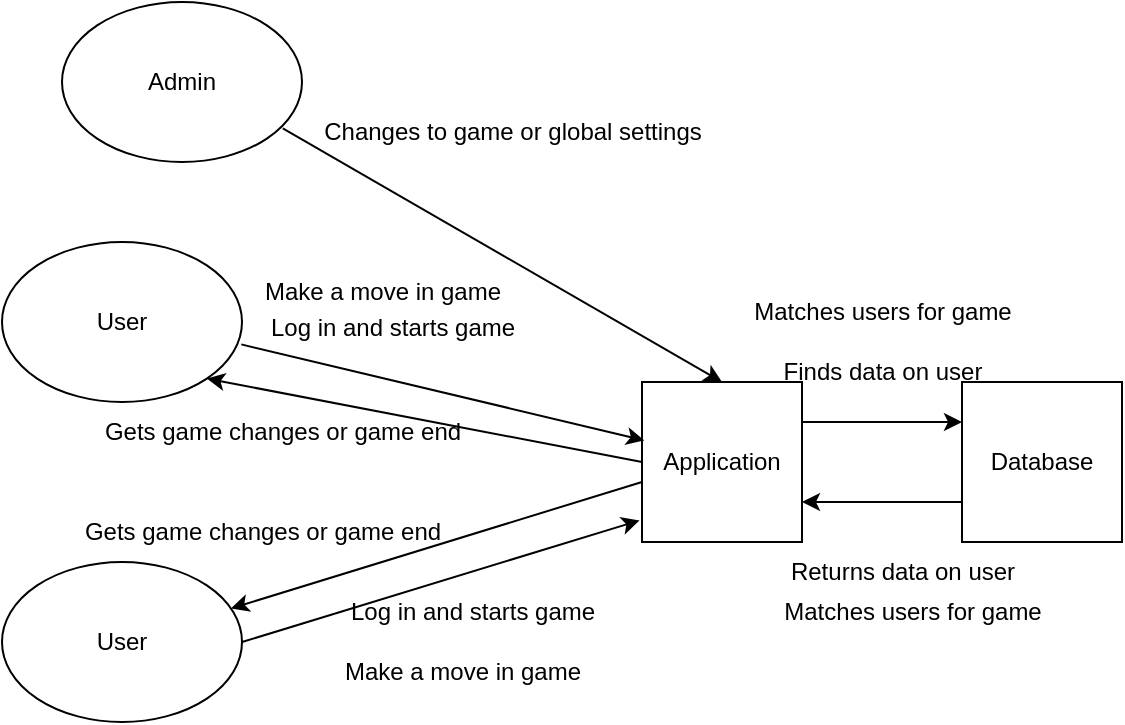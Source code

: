 <mxfile version="24.7.16">
  <diagram name="Page-1" id="G56t6vPBGJ6bHQMgY4aB">
    <mxGraphModel dx="1050" dy="618" grid="1" gridSize="10" guides="1" tooltips="1" connect="1" arrows="1" fold="1" page="1" pageScale="1" pageWidth="850" pageHeight="1100" math="0" shadow="0">
      <root>
        <mxCell id="0" />
        <mxCell id="1" parent="0" />
        <mxCell id="XDIb_LJNzdVxrL4WUdWw-1" value="User" style="ellipse;whiteSpace=wrap;html=1;" vertex="1" parent="1">
          <mxGeometry x="80" y="130" width="120" height="80" as="geometry" />
        </mxCell>
        <mxCell id="XDIb_LJNzdVxrL4WUdWw-3" value="User" style="ellipse;whiteSpace=wrap;html=1;" vertex="1" parent="1">
          <mxGeometry x="80" y="290" width="120" height="80" as="geometry" />
        </mxCell>
        <mxCell id="XDIb_LJNzdVxrL4WUdWw-4" value="Application" style="whiteSpace=wrap;html=1;aspect=fixed;" vertex="1" parent="1">
          <mxGeometry x="400" y="200" width="80" height="80" as="geometry" />
        </mxCell>
        <mxCell id="XDIb_LJNzdVxrL4WUdWw-5" value="Database" style="whiteSpace=wrap;html=1;aspect=fixed;" vertex="1" parent="1">
          <mxGeometry x="560" y="200" width="80" height="80" as="geometry" />
        </mxCell>
        <mxCell id="XDIb_LJNzdVxrL4WUdWw-8" value="" style="endArrow=classic;html=1;rounded=0;exitX=1;exitY=0.5;exitDx=0;exitDy=0;entryX=-0.015;entryY=0.865;entryDx=0;entryDy=0;entryPerimeter=0;" edge="1" parent="1" source="XDIb_LJNzdVxrL4WUdWw-3" target="XDIb_LJNzdVxrL4WUdWw-4">
          <mxGeometry width="50" height="50" relative="1" as="geometry">
            <mxPoint x="400" y="350" as="sourcePoint" />
            <mxPoint x="450" y="300" as="targetPoint" />
          </mxGeometry>
        </mxCell>
        <mxCell id="XDIb_LJNzdVxrL4WUdWw-9" value="" style="endArrow=classic;html=1;rounded=0;exitX=0.997;exitY=0.64;exitDx=0;exitDy=0;entryX=0.015;entryY=0.365;entryDx=0;entryDy=0;entryPerimeter=0;exitPerimeter=0;" edge="1" parent="1" source="XDIb_LJNzdVxrL4WUdWw-1" target="XDIb_LJNzdVxrL4WUdWw-4">
          <mxGeometry width="50" height="50" relative="1" as="geometry">
            <mxPoint x="210" y="340" as="sourcePoint" />
            <mxPoint x="409" y="279" as="targetPoint" />
          </mxGeometry>
        </mxCell>
        <mxCell id="XDIb_LJNzdVxrL4WUdWw-10" value="" style="endArrow=classic;html=1;rounded=0;exitX=0;exitY=0.5;exitDx=0;exitDy=0;entryX=1;entryY=1;entryDx=0;entryDy=0;" edge="1" parent="1" source="XDIb_LJNzdVxrL4WUdWw-4" target="XDIb_LJNzdVxrL4WUdWw-1">
          <mxGeometry width="50" height="50" relative="1" as="geometry">
            <mxPoint x="210" y="191" as="sourcePoint" />
            <mxPoint x="411" y="239" as="targetPoint" />
          </mxGeometry>
        </mxCell>
        <mxCell id="XDIb_LJNzdVxrL4WUdWw-11" value="" style="endArrow=classic;html=1;rounded=0;" edge="1" parent="1" target="XDIb_LJNzdVxrL4WUdWw-3">
          <mxGeometry width="50" height="50" relative="1" as="geometry">
            <mxPoint x="400" y="250" as="sourcePoint" />
            <mxPoint x="192" y="208" as="targetPoint" />
          </mxGeometry>
        </mxCell>
        <mxCell id="XDIb_LJNzdVxrL4WUdWw-12" value="" style="endArrow=classic;html=1;rounded=0;exitX=1;exitY=0.25;exitDx=0;exitDy=0;entryX=0;entryY=0.25;entryDx=0;entryDy=0;" edge="1" parent="1" source="XDIb_LJNzdVxrL4WUdWw-4" target="XDIb_LJNzdVxrL4WUdWw-5">
          <mxGeometry width="50" height="50" relative="1" as="geometry">
            <mxPoint x="210" y="191" as="sourcePoint" />
            <mxPoint x="411" y="239" as="targetPoint" />
          </mxGeometry>
        </mxCell>
        <mxCell id="XDIb_LJNzdVxrL4WUdWw-14" value="" style="endArrow=classic;html=1;rounded=0;exitX=0;exitY=0.75;exitDx=0;exitDy=0;entryX=1;entryY=0.75;entryDx=0;entryDy=0;" edge="1" parent="1" source="XDIb_LJNzdVxrL4WUdWw-5" target="XDIb_LJNzdVxrL4WUdWw-4">
          <mxGeometry width="50" height="50" relative="1" as="geometry">
            <mxPoint x="490" y="230" as="sourcePoint" />
            <mxPoint x="570" y="230" as="targetPoint" />
          </mxGeometry>
        </mxCell>
        <mxCell id="XDIb_LJNzdVxrL4WUdWw-15" value="Log in and starts game" style="text;html=1;align=center;verticalAlign=middle;resizable=0;points=[];autosize=1;strokeColor=none;fillColor=none;" vertex="1" parent="1">
          <mxGeometry x="200" y="158" width="150" height="30" as="geometry" />
        </mxCell>
        <mxCell id="XDIb_LJNzdVxrL4WUdWw-16" value="Finds data on user" style="text;html=1;align=center;verticalAlign=middle;resizable=0;points=[];autosize=1;strokeColor=none;fillColor=none;" vertex="1" parent="1">
          <mxGeometry x="460" y="180" width="120" height="30" as="geometry" />
        </mxCell>
        <mxCell id="XDIb_LJNzdVxrL4WUdWw-17" value="Returns data on user" style="text;html=1;align=center;verticalAlign=middle;resizable=0;points=[];autosize=1;strokeColor=none;fillColor=none;" vertex="1" parent="1">
          <mxGeometry x="460" y="280" width="140" height="30" as="geometry" />
        </mxCell>
        <mxCell id="XDIb_LJNzdVxrL4WUdWw-18" value="Log in and starts game" style="text;html=1;align=center;verticalAlign=middle;resizable=0;points=[];autosize=1;strokeColor=none;fillColor=none;" vertex="1" parent="1">
          <mxGeometry x="240" y="300" width="150" height="30" as="geometry" />
        </mxCell>
        <mxCell id="XDIb_LJNzdVxrL4WUdWw-19" value="Gets game changes or game end" style="text;html=1;align=center;verticalAlign=middle;resizable=0;points=[];autosize=1;strokeColor=none;fillColor=none;" vertex="1" parent="1">
          <mxGeometry x="110" y="260" width="200" height="30" as="geometry" />
        </mxCell>
        <mxCell id="XDIb_LJNzdVxrL4WUdWw-20" value="Gets game changes or game end" style="text;html=1;align=center;verticalAlign=middle;resizable=0;points=[];autosize=1;strokeColor=none;fillColor=none;" vertex="1" parent="1">
          <mxGeometry x="120" y="210" width="200" height="30" as="geometry" />
        </mxCell>
        <mxCell id="XDIb_LJNzdVxrL4WUdWw-21" value="Make a move in game" style="text;html=1;align=center;verticalAlign=middle;resizable=0;points=[];autosize=1;strokeColor=none;fillColor=none;" vertex="1" parent="1">
          <mxGeometry x="200" y="140" width="140" height="30" as="geometry" />
        </mxCell>
        <mxCell id="XDIb_LJNzdVxrL4WUdWw-22" value="Make a move in game" style="text;html=1;align=center;verticalAlign=middle;resizable=0;points=[];autosize=1;strokeColor=none;fillColor=none;" vertex="1" parent="1">
          <mxGeometry x="240" y="330" width="140" height="30" as="geometry" />
        </mxCell>
        <mxCell id="XDIb_LJNzdVxrL4WUdWw-23" value="Admin" style="ellipse;whiteSpace=wrap;html=1;" vertex="1" parent="1">
          <mxGeometry x="110" y="10" width="120" height="80" as="geometry" />
        </mxCell>
        <mxCell id="XDIb_LJNzdVxrL4WUdWw-24" value="" style="endArrow=classic;html=1;rounded=0;exitX=0.92;exitY=0.79;exitDx=0;exitDy=0;exitPerimeter=0;entryX=0.5;entryY=0;entryDx=0;entryDy=0;" edge="1" parent="1" source="XDIb_LJNzdVxrL4WUdWw-23" target="XDIb_LJNzdVxrL4WUdWw-4">
          <mxGeometry width="50" height="50" relative="1" as="geometry">
            <mxPoint x="400" y="280" as="sourcePoint" />
            <mxPoint x="440" y="190" as="targetPoint" />
          </mxGeometry>
        </mxCell>
        <mxCell id="XDIb_LJNzdVxrL4WUdWw-25" value="Matches users for game" style="text;html=1;align=center;verticalAlign=middle;resizable=0;points=[];autosize=1;strokeColor=none;fillColor=none;" vertex="1" parent="1">
          <mxGeometry x="445" y="150" width="150" height="30" as="geometry" />
        </mxCell>
        <mxCell id="XDIb_LJNzdVxrL4WUdWw-26" value="Matches users for game" style="text;html=1;align=center;verticalAlign=middle;resizable=0;points=[];autosize=1;strokeColor=none;fillColor=none;" vertex="1" parent="1">
          <mxGeometry x="460" y="300" width="150" height="30" as="geometry" />
        </mxCell>
        <mxCell id="XDIb_LJNzdVxrL4WUdWw-27" value="Changes to game or global settings" style="text;html=1;align=center;verticalAlign=middle;resizable=0;points=[];autosize=1;strokeColor=none;fillColor=none;" vertex="1" parent="1">
          <mxGeometry x="230" y="60" width="210" height="30" as="geometry" />
        </mxCell>
      </root>
    </mxGraphModel>
  </diagram>
</mxfile>
